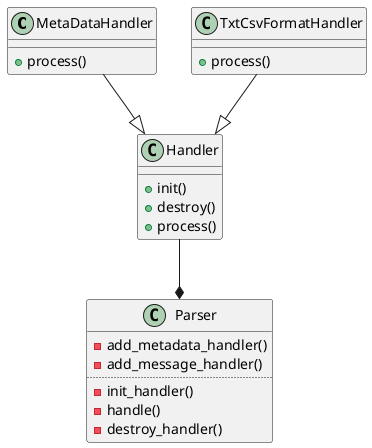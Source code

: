 @startuml

MetaDataHandler --|> Handler
TxtCsvFormatHandler  --|> Handler
Handler --* Parser

class Parser{
  - add_metadata_handler()
  - add_message_handler()
  ..
  - init_handler()
  - handle()
  - destroy_handler()
}

class Handler{
  + init()
  + destroy()
  + process()
}

class MetaDataHandler{
  + process()
}

class TxtCsvFormatHandler{
  + process()
}

@enduml
